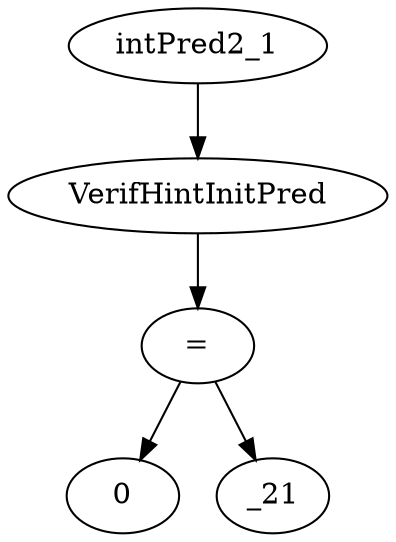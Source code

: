 digraph dag {
0 [label="intPred2_1"];
1 [label="VerifHintInitPred"];
2 [label="="];
3 [label="0"];
4 [label="_21"];
"0" -> "1"[label=""]
"1" -> "2"[label=""]
"2" -> "4"[label=""]
"2" -> "3"[label=""]
}
